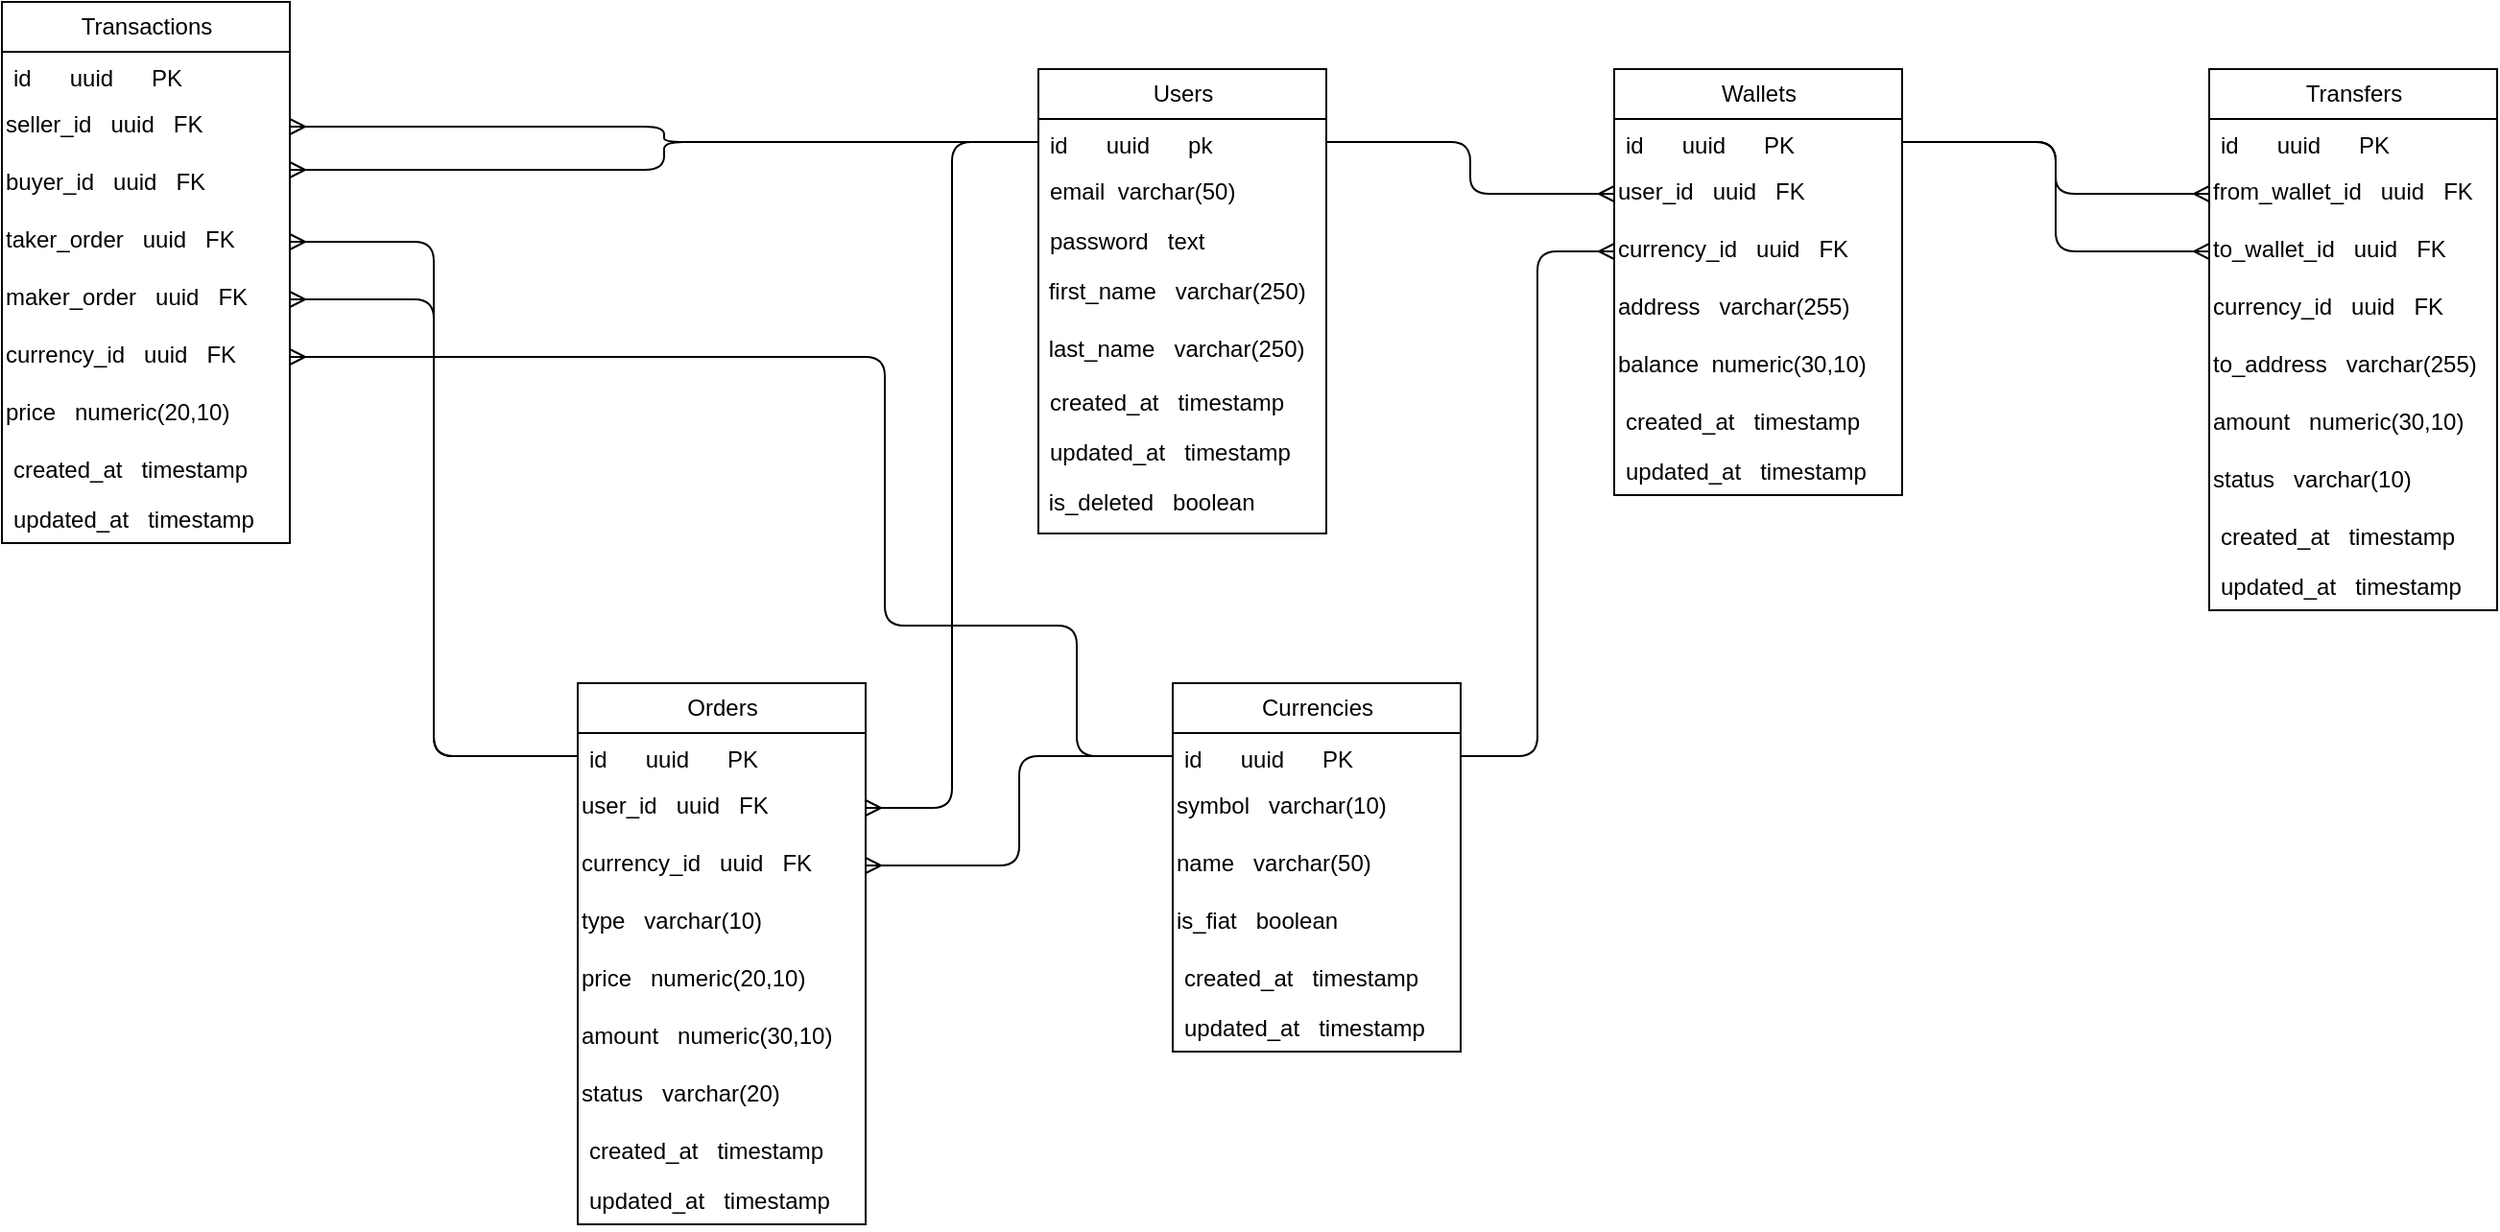<mxfile>
    <diagram id="tuGNhOy0ELro_hJdkqRt" name="Page-1">
        <mxGraphModel dx="1840" dy="924" grid="1" gridSize="10" guides="1" tooltips="1" connect="1" arrows="1" fold="1" page="1" pageScale="1" pageWidth="850" pageHeight="1100" math="0" shadow="0">
            <root>
                <mxCell id="0"/>
                <mxCell id="1" parent="0"/>
                <mxCell id="2" value="Users" style="swimlane;fontStyle=0;childLayout=stackLayout;horizontal=1;startSize=26;fillColor=none;horizontalStack=0;resizeParent=1;resizeParentMax=0;resizeLast=0;collapsible=1;marginBottom=0;html=1;" vertex="1" parent="1">
                    <mxGeometry x="30" y="160" width="150" height="242" as="geometry">
                        <mxRectangle x="50" y="170" width="70" height="30" as="alternateBounds"/>
                    </mxGeometry>
                </mxCell>
                <mxCell id="3" value="&lt;span&gt;&lt;/span&gt;&lt;span&gt;&lt;/span&gt;&lt;span style=&quot;white-space:pre-wrap;&quot;&gt;id      uuid      pk&lt;/span&gt;" style="text;strokeColor=none;fillColor=none;align=left;verticalAlign=top;spacingLeft=4;spacingRight=4;overflow=hidden;rotatable=0;points=[[0,0.5],[1,0.5]];portConstraint=eastwest;whiteSpace=wrap;html=1;" vertex="1" parent="2">
                    <mxGeometry y="26" width="150" height="24" as="geometry"/>
                </mxCell>
                <mxCell id="15" value="&lt;span&gt;&lt;/span&gt;&lt;span&gt;&lt;/span&gt;&lt;span style=&quot;white-space-collapse: preserve;&quot;&gt;email  varchar(50)&lt;br&gt;&lt;/span&gt;" style="text;strokeColor=none;fillColor=none;align=left;verticalAlign=top;spacingLeft=4;spacingRight=4;overflow=hidden;rotatable=0;points=[[0,0.5],[1,0.5]];portConstraint=eastwest;whiteSpace=wrap;html=1;" vertex="1" parent="2">
                    <mxGeometry y="50" width="150" height="26" as="geometry"/>
                </mxCell>
                <mxCell id="4" value="&lt;span&gt;&lt;/span&gt;&lt;span&gt;&lt;/span&gt;&lt;span style=&quot;white-space-collapse: preserve;&quot;&gt;password   text&lt;br&gt;&lt;/span&gt;" style="text;strokeColor=none;fillColor=none;align=left;verticalAlign=top;spacingLeft=4;spacingRight=4;overflow=hidden;rotatable=0;points=[[0,0.5],[1,0.5]];portConstraint=eastwest;whiteSpace=wrap;html=1;" vertex="1" parent="2">
                    <mxGeometry y="76" width="150" height="26" as="geometry"/>
                </mxCell>
                <mxCell id="16" value="&lt;span&gt;&lt;/span&gt;&lt;span&gt;&lt;/span&gt;&lt;span style=&quot;white-space:pre-wrap;&quot;&gt; first_name   varchar(250)&lt;br&gt;&lt;/span&gt;" style="text;whiteSpace=wrap;html=1;" vertex="1" parent="2">
                    <mxGeometry y="102" width="150" height="30" as="geometry"/>
                </mxCell>
                <mxCell id="17" value="&lt;span&gt;&lt;/span&gt;&lt;span&gt;&lt;/span&gt;&lt;span style=&quot;white-space:pre-wrap;&quot;&gt; last_name   varchar(250)&lt;br&gt;&lt;br&gt;&lt;/span&gt;" style="text;whiteSpace=wrap;html=1;" vertex="1" parent="2">
                    <mxGeometry y="132" width="150" height="28" as="geometry"/>
                </mxCell>
                <mxCell id="14" value="created_at&amp;nbsp; &amp;nbsp;timestamp" style="text;strokeColor=none;fillColor=none;align=left;verticalAlign=top;spacingLeft=4;spacingRight=4;overflow=hidden;rotatable=0;points=[[0,0.5],[1,0.5]];portConstraint=eastwest;whiteSpace=wrap;html=1;" vertex="1" parent="2">
                    <mxGeometry y="160" width="150" height="26" as="geometry"/>
                </mxCell>
                <mxCell id="13" value="updated_at&amp;nbsp; &amp;nbsp;&lt;span style=&quot;color: rgb(0, 0, 0);&quot;&gt;timestamp&lt;/span&gt;" style="text;strokeColor=none;fillColor=none;align=left;verticalAlign=top;spacingLeft=4;spacingRight=4;overflow=hidden;rotatable=0;points=[[0,0.5],[1,0.5]];portConstraint=eastwest;whiteSpace=wrap;html=1;" vertex="1" parent="2">
                    <mxGeometry y="186" width="150" height="26" as="geometry"/>
                </mxCell>
                <mxCell id="18" value="&lt;span&gt;&lt;/span&gt;&lt;span&gt;&lt;/span&gt;&lt;span style=&quot;white-space:pre-wrap;&quot;&gt; is_deleted   boolean&lt;br&gt;&lt;br&gt;&lt;/span&gt;" style="text;whiteSpace=wrap;html=1;" vertex="1" parent="2">
                    <mxGeometry y="212" width="150" height="30" as="geometry"/>
                </mxCell>
                <mxCell id="19" value="Orders" style="swimlane;fontStyle=0;childLayout=stackLayout;horizontal=1;startSize=26;fillColor=none;horizontalStack=0;resizeParent=1;resizeParentMax=0;resizeLast=0;collapsible=1;marginBottom=0;html=1;" vertex="1" parent="1">
                    <mxGeometry x="-210" y="480" width="150" height="282" as="geometry">
                        <mxRectangle x="50" y="170" width="70" height="30" as="alternateBounds"/>
                    </mxGeometry>
                </mxCell>
                <mxCell id="20" value="&lt;span&gt;&lt;/span&gt;&lt;span&gt;&lt;/span&gt;&lt;span style=&quot;white-space:pre-wrap;&quot;&gt;id      uuid      PK&lt;/span&gt;" style="text;strokeColor=none;fillColor=none;align=left;verticalAlign=top;spacingLeft=4;spacingRight=4;overflow=hidden;rotatable=0;points=[[0,0.5],[1,0.5]];portConstraint=eastwest;whiteSpace=wrap;html=1;" vertex="1" parent="19">
                    <mxGeometry y="26" width="150" height="24" as="geometry"/>
                </mxCell>
                <mxCell id="28" value="&lt;span&gt;&lt;/span&gt;&lt;span&gt;&lt;/span&gt;&lt;span style=&quot;white-space:pre-wrap;&quot;&gt;user_id   uuid   FK&lt;br&gt;&lt;/span&gt;" style="text;whiteSpace=wrap;html=1;" vertex="1" parent="19">
                    <mxGeometry y="50" width="150" height="30" as="geometry"/>
                </mxCell>
                <mxCell id="29" value="&lt;span&gt;&lt;/span&gt;&lt;span&gt;&lt;/span&gt;&lt;span style=&quot;white-space:pre-wrap;&quot;&gt;currency_id   uuid   FK&lt;br&gt;&lt;/span&gt;" style="text;whiteSpace=wrap;html=1;" vertex="1" parent="19">
                    <mxGeometry y="80" width="150" height="30" as="geometry"/>
                </mxCell>
                <mxCell id="30" value="&lt;span&gt;&lt;/span&gt;&lt;span&gt;&lt;/span&gt;&lt;span style=&quot;white-space:pre-wrap;&quot;&gt;type   varchar(10)&lt;br&gt;&lt;/span&gt;" style="text;whiteSpace=wrap;html=1;" vertex="1" parent="19">
                    <mxGeometry y="110" width="150" height="30" as="geometry"/>
                </mxCell>
                <mxCell id="31" value="&lt;span&gt;&lt;/span&gt;&lt;span&gt;&lt;/span&gt;&lt;span style=&quot;white-space:pre-wrap;&quot;&gt;price   numeric(20,10)&lt;br&gt;&lt;br&gt;&lt;/span&gt;" style="text;whiteSpace=wrap;html=1;" vertex="1" parent="19">
                    <mxGeometry y="140" width="150" height="30" as="geometry"/>
                </mxCell>
                <mxCell id="32" value="&lt;span&gt;&lt;/span&gt;&lt;span&gt;&lt;/span&gt;&lt;span style=&quot;white-space:pre-wrap;&quot;&gt;amount   numeric(30,10)&lt;br&gt;&lt;br&gt;&lt;/span&gt;" style="text;whiteSpace=wrap;html=1;" vertex="1" parent="19">
                    <mxGeometry y="170" width="150" height="30" as="geometry"/>
                </mxCell>
                <mxCell id="33" value="&lt;span&gt;&lt;/span&gt;&lt;span&gt;&lt;/span&gt;&lt;span style=&quot;white-space:pre-wrap;&quot;&gt;status   varchar(20)&lt;br&gt;&lt;br&gt;&lt;/span&gt;" style="text;whiteSpace=wrap;html=1;" vertex="1" parent="19">
                    <mxGeometry y="200" width="150" height="30" as="geometry"/>
                </mxCell>
                <mxCell id="25" value="created_at&amp;nbsp; &amp;nbsp;&lt;span style=&quot;color: rgb(0, 0, 0);&quot;&gt;timestamp&lt;/span&gt;" style="text;strokeColor=none;fillColor=none;align=left;verticalAlign=top;spacingLeft=4;spacingRight=4;overflow=hidden;rotatable=0;points=[[0,0.5],[1,0.5]];portConstraint=eastwest;whiteSpace=wrap;html=1;" vertex="1" parent="19">
                    <mxGeometry y="230" width="150" height="26" as="geometry"/>
                </mxCell>
                <mxCell id="26" value="updated_at&amp;nbsp; &amp;nbsp;&lt;span style=&quot;color: rgb(0, 0, 0);&quot;&gt;timestamp&lt;/span&gt;" style="text;strokeColor=none;fillColor=none;align=left;verticalAlign=top;spacingLeft=4;spacingRight=4;overflow=hidden;rotatable=0;points=[[0,0.5],[1,0.5]];portConstraint=eastwest;whiteSpace=wrap;html=1;" vertex="1" parent="19">
                    <mxGeometry y="256" width="150" height="26" as="geometry"/>
                </mxCell>
                <mxCell id="35" value="Transfers" style="swimlane;fontStyle=0;childLayout=stackLayout;horizontal=1;startSize=26;fillColor=none;horizontalStack=0;resizeParent=1;resizeParentMax=0;resizeLast=0;collapsible=1;marginBottom=0;html=1;" vertex="1" parent="1">
                    <mxGeometry x="640" y="160" width="150" height="282" as="geometry">
                        <mxRectangle x="50" y="170" width="70" height="30" as="alternateBounds"/>
                    </mxGeometry>
                </mxCell>
                <mxCell id="36" value="&lt;span&gt;&lt;/span&gt;&lt;span&gt;&lt;/span&gt;&lt;span style=&quot;white-space:pre-wrap;&quot;&gt;id      uuid      PK&lt;/span&gt;" style="text;strokeColor=none;fillColor=none;align=left;verticalAlign=top;spacingLeft=4;spacingRight=4;overflow=hidden;rotatable=0;points=[[0,0.5],[1,0.5]];portConstraint=eastwest;whiteSpace=wrap;html=1;" vertex="1" parent="35">
                    <mxGeometry y="26" width="150" height="24" as="geometry"/>
                </mxCell>
                <mxCell id="37" value="&lt;span&gt;&lt;/span&gt;&lt;span&gt;&lt;/span&gt;&lt;span&gt;&lt;/span&gt;&lt;span style=&quot;white-space-collapse: preserve;&quot;&gt;from_wallet_id&lt;/span&gt;&lt;span style=&quot;white-space:pre-wrap;&quot;&gt;   uuid   FK&lt;br&gt;&lt;/span&gt;" style="text;whiteSpace=wrap;html=1;" vertex="1" parent="35">
                    <mxGeometry y="50" width="150" height="30" as="geometry"/>
                </mxCell>
                <mxCell id="38" value="&lt;span&gt;&lt;/span&gt;&lt;span&gt;&lt;/span&gt;&lt;span&gt;&lt;/span&gt;&lt;span style=&quot;white-space-collapse: preserve;&quot;&gt;to_wallet_id&lt;/span&gt;&lt;span style=&quot;white-space:pre-wrap;&quot;&gt;   uuid   FK&lt;br&gt;&lt;/span&gt;" style="text;whiteSpace=wrap;html=1;" vertex="1" parent="35">
                    <mxGeometry y="80" width="150" height="30" as="geometry"/>
                </mxCell>
                <mxCell id="45" value="&lt;span&gt;&lt;/span&gt;&lt;span&gt;&lt;/span&gt;&lt;span&gt;&lt;/span&gt;&lt;span style=&quot;white-space-collapse: preserve;&quot;&gt;currency_id&lt;/span&gt;&lt;span style=&quot;white-space:pre-wrap;&quot;&gt;   uuid   FK&lt;br&gt;&lt;/span&gt;" style="text;whiteSpace=wrap;html=1;" vertex="1" parent="35">
                    <mxGeometry y="110" width="150" height="30" as="geometry"/>
                </mxCell>
                <mxCell id="46" value="&lt;span&gt;&lt;/span&gt;&lt;span&gt;&lt;/span&gt;&lt;span style=&quot;white-space:pre-wrap;&quot;&gt;to_address   varchar(255)&lt;br&gt;&lt;/span&gt;" style="text;whiteSpace=wrap;html=1;" vertex="1" parent="35">
                    <mxGeometry y="140" width="150" height="30" as="geometry"/>
                </mxCell>
                <mxCell id="47" value="&lt;span&gt;&lt;/span&gt;&lt;span&gt;&lt;/span&gt;&lt;span style=&quot;white-space:pre-wrap;&quot;&gt;amount   numeric(30,10)&lt;br&gt;&lt;/span&gt;" style="text;whiteSpace=wrap;html=1;" vertex="1" parent="35">
                    <mxGeometry y="170" width="150" height="30" as="geometry"/>
                </mxCell>
                <mxCell id="48" value="&lt;span&gt;&lt;/span&gt;&lt;span&gt;&lt;/span&gt;&lt;span style=&quot;white-space:pre-wrap;&quot;&gt;status   varchar(10)&lt;br&gt;&lt;br&gt;&lt;/span&gt;" style="text;whiteSpace=wrap;html=1;" vertex="1" parent="35">
                    <mxGeometry y="200" width="150" height="30" as="geometry"/>
                </mxCell>
                <mxCell id="43" value="created_at&amp;nbsp; &amp;nbsp;&lt;span style=&quot;color: rgb(0, 0, 0);&quot;&gt;timestamp&lt;/span&gt;" style="text;strokeColor=none;fillColor=none;align=left;verticalAlign=top;spacingLeft=4;spacingRight=4;overflow=hidden;rotatable=0;points=[[0,0.5],[1,0.5]];portConstraint=eastwest;whiteSpace=wrap;html=1;" vertex="1" parent="35">
                    <mxGeometry y="230" width="150" height="26" as="geometry"/>
                </mxCell>
                <mxCell id="44" value="updated_at&amp;nbsp; &amp;nbsp;&lt;span style=&quot;color: rgb(0, 0, 0);&quot;&gt;timestamp&lt;/span&gt;" style="text;strokeColor=none;fillColor=none;align=left;verticalAlign=top;spacingLeft=4;spacingRight=4;overflow=hidden;rotatable=0;points=[[0,0.5],[1,0.5]];portConstraint=eastwest;whiteSpace=wrap;html=1;" vertex="1" parent="35">
                    <mxGeometry y="256" width="150" height="26" as="geometry"/>
                </mxCell>
                <mxCell id="58" value="Wallets" style="swimlane;fontStyle=0;childLayout=stackLayout;horizontal=1;startSize=26;fillColor=none;horizontalStack=0;resizeParent=1;resizeParentMax=0;resizeLast=0;collapsible=1;marginBottom=0;html=1;" vertex="1" parent="1">
                    <mxGeometry x="330" y="160" width="150" height="222" as="geometry">
                        <mxRectangle x="50" y="170" width="70" height="30" as="alternateBounds"/>
                    </mxGeometry>
                </mxCell>
                <mxCell id="59" value="&lt;span&gt;&lt;/span&gt;&lt;span&gt;&lt;/span&gt;&lt;span style=&quot;white-space:pre-wrap;&quot;&gt;id      uuid      PK&lt;/span&gt;" style="text;strokeColor=none;fillColor=none;align=left;verticalAlign=top;spacingLeft=4;spacingRight=4;overflow=hidden;rotatable=0;points=[[0,0.5],[1,0.5]];portConstraint=eastwest;whiteSpace=wrap;html=1;" vertex="1" parent="58">
                    <mxGeometry y="26" width="150" height="24" as="geometry"/>
                </mxCell>
                <mxCell id="60" value="&lt;span&gt;&lt;/span&gt;&lt;span&gt;&lt;/span&gt;&lt;span style=&quot;white-space:pre-wrap;&quot;&gt;user_id   uuid   FK&lt;br&gt;&lt;/span&gt;" style="text;whiteSpace=wrap;html=1;" vertex="1" parent="58">
                    <mxGeometry y="50" width="150" height="30" as="geometry"/>
                </mxCell>
                <mxCell id="61" value="&lt;span&gt;&lt;/span&gt;&lt;span&gt;&lt;/span&gt;&lt;span style=&quot;white-space:pre-wrap;&quot;&gt;currency_id   uuid   FK&lt;br&gt;&lt;/span&gt;" style="text;whiteSpace=wrap;html=1;" vertex="1" parent="58">
                    <mxGeometry y="80" width="150" height="30" as="geometry"/>
                </mxCell>
                <mxCell id="68" value="&lt;span&gt;&lt;/span&gt;&lt;span&gt;&lt;/span&gt;&lt;span style=&quot;white-space:pre-wrap;&quot;&gt;address   varchar(255)&lt;br&gt;&lt;/span&gt;" style="text;whiteSpace=wrap;html=1;" vertex="1" parent="58">
                    <mxGeometry y="110" width="150" height="30" as="geometry"/>
                </mxCell>
                <mxCell id="69" value="&lt;span&gt;&lt;/span&gt;&lt;span&gt;&lt;/span&gt;&lt;span style=&quot;white-space:pre-wrap;&quot;&gt;balance  numeric(30,10)&lt;br&gt;&lt;br&gt;&lt;/span&gt;" style="text;whiteSpace=wrap;html=1;" vertex="1" parent="58">
                    <mxGeometry y="140" width="150" height="30" as="geometry"/>
                </mxCell>
                <mxCell id="66" value="created_at&amp;nbsp; &amp;nbsp;&lt;span style=&quot;color: rgb(0, 0, 0);&quot;&gt;timestamp&lt;/span&gt;" style="text;strokeColor=none;fillColor=none;align=left;verticalAlign=top;spacingLeft=4;spacingRight=4;overflow=hidden;rotatable=0;points=[[0,0.5],[1,0.5]];portConstraint=eastwest;whiteSpace=wrap;html=1;" vertex="1" parent="58">
                    <mxGeometry y="170" width="150" height="26" as="geometry"/>
                </mxCell>
                <mxCell id="67" value="updated_at&amp;nbsp; &amp;nbsp;&lt;span style=&quot;color: rgb(0, 0, 0);&quot;&gt;timestamp&lt;/span&gt;" style="text;strokeColor=none;fillColor=none;align=left;verticalAlign=top;spacingLeft=4;spacingRight=4;overflow=hidden;rotatable=0;points=[[0,0.5],[1,0.5]];portConstraint=eastwest;whiteSpace=wrap;html=1;" vertex="1" parent="58">
                    <mxGeometry y="196" width="150" height="26" as="geometry"/>
                </mxCell>
                <mxCell id="70" value="Currencies" style="swimlane;fontStyle=0;childLayout=stackLayout;horizontal=1;startSize=26;fillColor=none;horizontalStack=0;resizeParent=1;resizeParentMax=0;resizeLast=0;collapsible=1;marginBottom=0;html=1;" vertex="1" parent="1">
                    <mxGeometry x="100" y="480" width="150" height="192" as="geometry">
                        <mxRectangle x="50" y="170" width="70" height="30" as="alternateBounds"/>
                    </mxGeometry>
                </mxCell>
                <mxCell id="71" value="&lt;span&gt;&lt;/span&gt;&lt;span&gt;&lt;/span&gt;&lt;span style=&quot;white-space:pre-wrap;&quot;&gt;id      uuid      PK&lt;/span&gt;" style="text;strokeColor=none;fillColor=none;align=left;verticalAlign=top;spacingLeft=4;spacingRight=4;overflow=hidden;rotatable=0;points=[[0,0.5],[1,0.5]];portConstraint=eastwest;whiteSpace=wrap;html=1;" vertex="1" parent="70">
                    <mxGeometry y="26" width="150" height="24" as="geometry"/>
                </mxCell>
                <mxCell id="78" value="&lt;span&gt;&lt;/span&gt;&lt;span&gt;&lt;/span&gt;&lt;span style=&quot;white-space:pre-wrap;&quot;&gt;symbol   varchar(10)&lt;br&gt;&lt;br&gt;&lt;/span&gt;" style="text;whiteSpace=wrap;html=1;" vertex="1" parent="70">
                    <mxGeometry y="50" width="150" height="30" as="geometry"/>
                </mxCell>
                <mxCell id="79" value="&lt;span&gt;&lt;/span&gt;&lt;span&gt;&lt;/span&gt;&lt;span style=&quot;white-space:pre-wrap;&quot;&gt;name   varchar(50)&lt;br&gt;&lt;br&gt;&lt;/span&gt;" style="text;whiteSpace=wrap;html=1;" vertex="1" parent="70">
                    <mxGeometry y="80" width="150" height="30" as="geometry"/>
                </mxCell>
                <mxCell id="80" value="&lt;span&gt;&lt;/span&gt;&lt;span&gt;&lt;/span&gt;&lt;span style=&quot;white-space:pre-wrap;&quot;&gt;is_fiat   boolean&lt;br&gt;&lt;br&gt;&lt;/span&gt;" style="text;whiteSpace=wrap;html=1;" vertex="1" parent="70">
                    <mxGeometry y="110" width="150" height="30" as="geometry"/>
                </mxCell>
                <mxCell id="76" value="created_at&amp;nbsp; &amp;nbsp;&lt;span style=&quot;color: rgb(0, 0, 0);&quot;&gt;timestamp&lt;/span&gt;" style="text;strokeColor=none;fillColor=none;align=left;verticalAlign=top;spacingLeft=4;spacingRight=4;overflow=hidden;rotatable=0;points=[[0,0.5],[1,0.5]];portConstraint=eastwest;whiteSpace=wrap;html=1;" vertex="1" parent="70">
                    <mxGeometry y="140" width="150" height="26" as="geometry"/>
                </mxCell>
                <mxCell id="77" value="updated_at&amp;nbsp; &amp;nbsp;&lt;span style=&quot;color: rgb(0, 0, 0);&quot;&gt;timestamp&lt;/span&gt;" style="text;strokeColor=none;fillColor=none;align=left;verticalAlign=top;spacingLeft=4;spacingRight=4;overflow=hidden;rotatable=0;points=[[0,0.5],[1,0.5]];portConstraint=eastwest;whiteSpace=wrap;html=1;" vertex="1" parent="70">
                    <mxGeometry y="166" width="150" height="26" as="geometry"/>
                </mxCell>
                <mxCell id="81" value="Transactions" style="swimlane;fontStyle=0;childLayout=stackLayout;horizontal=1;startSize=26;fillColor=none;horizontalStack=0;resizeParent=1;resizeParentMax=0;resizeLast=0;collapsible=1;marginBottom=0;html=1;" vertex="1" parent="1">
                    <mxGeometry x="-510" y="125" width="150" height="282" as="geometry">
                        <mxRectangle x="50" y="170" width="70" height="30" as="alternateBounds"/>
                    </mxGeometry>
                </mxCell>
                <mxCell id="82" value="&lt;span&gt;&lt;/span&gt;&lt;span&gt;&lt;/span&gt;&lt;span style=&quot;white-space:pre-wrap;&quot;&gt;id      uuid      PK&lt;/span&gt;" style="text;strokeColor=none;fillColor=none;align=left;verticalAlign=top;spacingLeft=4;spacingRight=4;overflow=hidden;rotatable=0;points=[[0,0.5],[1,0.5]];portConstraint=eastwest;whiteSpace=wrap;html=1;" vertex="1" parent="81">
                    <mxGeometry y="26" width="150" height="24" as="geometry"/>
                </mxCell>
                <mxCell id="91" value="&lt;span&gt;&lt;/span&gt;&lt;span&gt;&lt;/span&gt;&lt;span style=&quot;white-space:pre-wrap;&quot;&gt;seller_id   uuid   FK&lt;/span&gt;" style="text;whiteSpace=wrap;html=1;" vertex="1" parent="81">
                    <mxGeometry y="50" width="150" height="30" as="geometry"/>
                </mxCell>
                <mxCell id="92" value="&lt;span&gt;&lt;/span&gt;&lt;span&gt;&lt;/span&gt;&lt;span style=&quot;white-space:pre-wrap;&quot;&gt;buyer_id   uuid   FK&lt;/span&gt;" style="text;whiteSpace=wrap;html=1;" vertex="1" parent="81">
                    <mxGeometry y="80" width="150" height="30" as="geometry"/>
                </mxCell>
                <mxCell id="93" value="&lt;span&gt;&lt;/span&gt;&lt;span&gt;&lt;/span&gt;&lt;span style=&quot;white-space:pre-wrap;&quot;&gt;taker_order   uuid   FK&lt;/span&gt;" style="text;whiteSpace=wrap;html=1;" vertex="1" parent="81">
                    <mxGeometry y="110" width="150" height="30" as="geometry"/>
                </mxCell>
                <mxCell id="94" value="&lt;span&gt;&lt;/span&gt;&lt;span&gt;&lt;/span&gt;&lt;span style=&quot;white-space:pre-wrap;&quot;&gt;maker_order   uuid   FK&lt;/span&gt;" style="text;whiteSpace=wrap;html=1;" vertex="1" parent="81">
                    <mxGeometry y="140" width="150" height="30" as="geometry"/>
                </mxCell>
                <mxCell id="84" value="&lt;span&gt;&lt;/span&gt;&lt;span&gt;&lt;/span&gt;&lt;span style=&quot;white-space:pre-wrap;&quot;&gt;currency_id   uuid   FK&lt;br&gt;&lt;/span&gt;" style="text;whiteSpace=wrap;html=1;" vertex="1" parent="81">
                    <mxGeometry y="170" width="150" height="30" as="geometry"/>
                </mxCell>
                <mxCell id="96" value="&lt;span&gt;&lt;/span&gt;&lt;span&gt;&lt;/span&gt;&lt;span style=&quot;white-space:pre-wrap;&quot;&gt;price   numeric(20,10)&lt;br&gt;&lt;br&gt;&lt;/span&gt;" style="text;whiteSpace=wrap;html=1;" vertex="1" parent="81">
                    <mxGeometry y="200" width="150" height="30" as="geometry"/>
                </mxCell>
                <mxCell id="89" value="created_at&amp;nbsp; &amp;nbsp;&lt;span style=&quot;color: rgb(0, 0, 0);&quot;&gt;timestamp&lt;/span&gt;" style="text;strokeColor=none;fillColor=none;align=left;verticalAlign=top;spacingLeft=4;spacingRight=4;overflow=hidden;rotatable=0;points=[[0,0.5],[1,0.5]];portConstraint=eastwest;whiteSpace=wrap;html=1;" vertex="1" parent="81">
                    <mxGeometry y="230" width="150" height="26" as="geometry"/>
                </mxCell>
                <mxCell id="90" value="updated_at&amp;nbsp; &amp;nbsp;&lt;span style=&quot;color: rgb(0, 0, 0);&quot;&gt;timestamp&lt;/span&gt;" style="text;strokeColor=none;fillColor=none;align=left;verticalAlign=top;spacingLeft=4;spacingRight=4;overflow=hidden;rotatable=0;points=[[0,0.5],[1,0.5]];portConstraint=eastwest;whiteSpace=wrap;html=1;" vertex="1" parent="81">
                    <mxGeometry y="256" width="150" height="26" as="geometry"/>
                </mxCell>
                <mxCell id="98" style="edgeStyle=orthogonalEdgeStyle;html=1;exitX=1;exitY=0.5;exitDx=0;exitDy=0;entryX=0;entryY=0.5;entryDx=0;entryDy=0;endArrow=ERmany;endFill=0;" edge="1" parent="1" source="3" target="60">
                    <mxGeometry relative="1" as="geometry"/>
                </mxCell>
                <mxCell id="99" style="edgeStyle=orthogonalEdgeStyle;html=1;exitX=1;exitY=0.5;exitDx=0;exitDy=0;entryX=0;entryY=0.5;entryDx=0;entryDy=0;endArrow=ERmany;endFill=0;" edge="1" parent="1" source="71" target="61">
                    <mxGeometry relative="1" as="geometry"/>
                </mxCell>
                <mxCell id="100" style="edgeStyle=orthogonalEdgeStyle;html=1;exitX=0;exitY=0.5;exitDx=0;exitDy=0;entryX=1;entryY=0.5;entryDx=0;entryDy=0;endArrow=ERmany;endFill=0;startArrow=none;startFill=0;" edge="1" parent="1" source="3" target="28">
                    <mxGeometry relative="1" as="geometry"/>
                </mxCell>
                <mxCell id="101" style="edgeStyle=orthogonalEdgeStyle;html=1;exitX=0;exitY=0.5;exitDx=0;exitDy=0;entryX=1;entryY=0.5;entryDx=0;entryDy=0;startArrow=none;startFill=0;endArrow=ERmany;endFill=0;" edge="1" parent="1" source="71" target="29">
                    <mxGeometry relative="1" as="geometry"/>
                </mxCell>
                <mxCell id="102" style="edgeStyle=orthogonalEdgeStyle;html=1;exitX=1;exitY=0.5;exitDx=0;exitDy=0;entryX=0;entryY=0.5;entryDx=0;entryDy=0;endArrow=ERmany;endFill=0;" edge="1" parent="1" source="59" target="37">
                    <mxGeometry relative="1" as="geometry"/>
                </mxCell>
                <mxCell id="103" style="edgeStyle=orthogonalEdgeStyle;html=1;exitX=0;exitY=0.5;exitDx=0;exitDy=0;entryX=1;entryY=0.5;entryDx=0;entryDy=0;endArrow=none;endFill=0;startArrow=ERmany;startFill=0;" edge="1" parent="1" source="38" target="59">
                    <mxGeometry relative="1" as="geometry"/>
                </mxCell>
                <mxCell id="104" style="edgeStyle=orthogonalEdgeStyle;html=1;exitX=1;exitY=0.5;exitDx=0;exitDy=0;entryX=0;entryY=0.5;entryDx=0;entryDy=0;endArrow=none;endFill=0;startArrow=ERmany;startFill=0;" edge="1" parent="1" source="91" target="3">
                    <mxGeometry relative="1" as="geometry"/>
                </mxCell>
                <mxCell id="105" style="edgeStyle=orthogonalEdgeStyle;html=1;exitX=1;exitY=0.25;exitDx=0;exitDy=0;entryX=0;entryY=0.5;entryDx=0;entryDy=0;endArrow=none;endFill=0;startArrow=ERmany;startFill=0;" edge="1" parent="1" source="92" target="3">
                    <mxGeometry relative="1" as="geometry"/>
                </mxCell>
                <mxCell id="106" style="edgeStyle=orthogonalEdgeStyle;html=1;exitX=0;exitY=0.5;exitDx=0;exitDy=0;entryX=1;entryY=0.5;entryDx=0;entryDy=0;endArrow=ERmany;endFill=0;" edge="1" parent="1" source="20" target="93">
                    <mxGeometry relative="1" as="geometry"/>
                </mxCell>
                <mxCell id="107" style="edgeStyle=elbowEdgeStyle;html=1;exitX=1;exitY=0.5;exitDx=0;exitDy=0;entryX=0;entryY=0.5;entryDx=0;entryDy=0;endArrow=none;endFill=0;startArrow=ERmany;startFill=0;" edge="1" parent="1" source="94" target="20">
                    <mxGeometry relative="1" as="geometry"/>
                </mxCell>
                <mxCell id="108" style="edgeStyle=orthogonalEdgeStyle;html=1;exitX=1;exitY=0.5;exitDx=0;exitDy=0;entryX=0;entryY=0.5;entryDx=0;entryDy=0;endArrow=none;endFill=0;startArrow=ERmany;startFill=0;" edge="1" parent="1" source="84" target="71">
                    <mxGeometry relative="1" as="geometry">
                        <Array as="points">
                            <mxPoint x="-50" y="310"/>
                            <mxPoint x="-50" y="450"/>
                            <mxPoint x="50" y="450"/>
                            <mxPoint x="50" y="518"/>
                        </Array>
                    </mxGeometry>
                </mxCell>
            </root>
        </mxGraphModel>
    </diagram>
</mxfile>